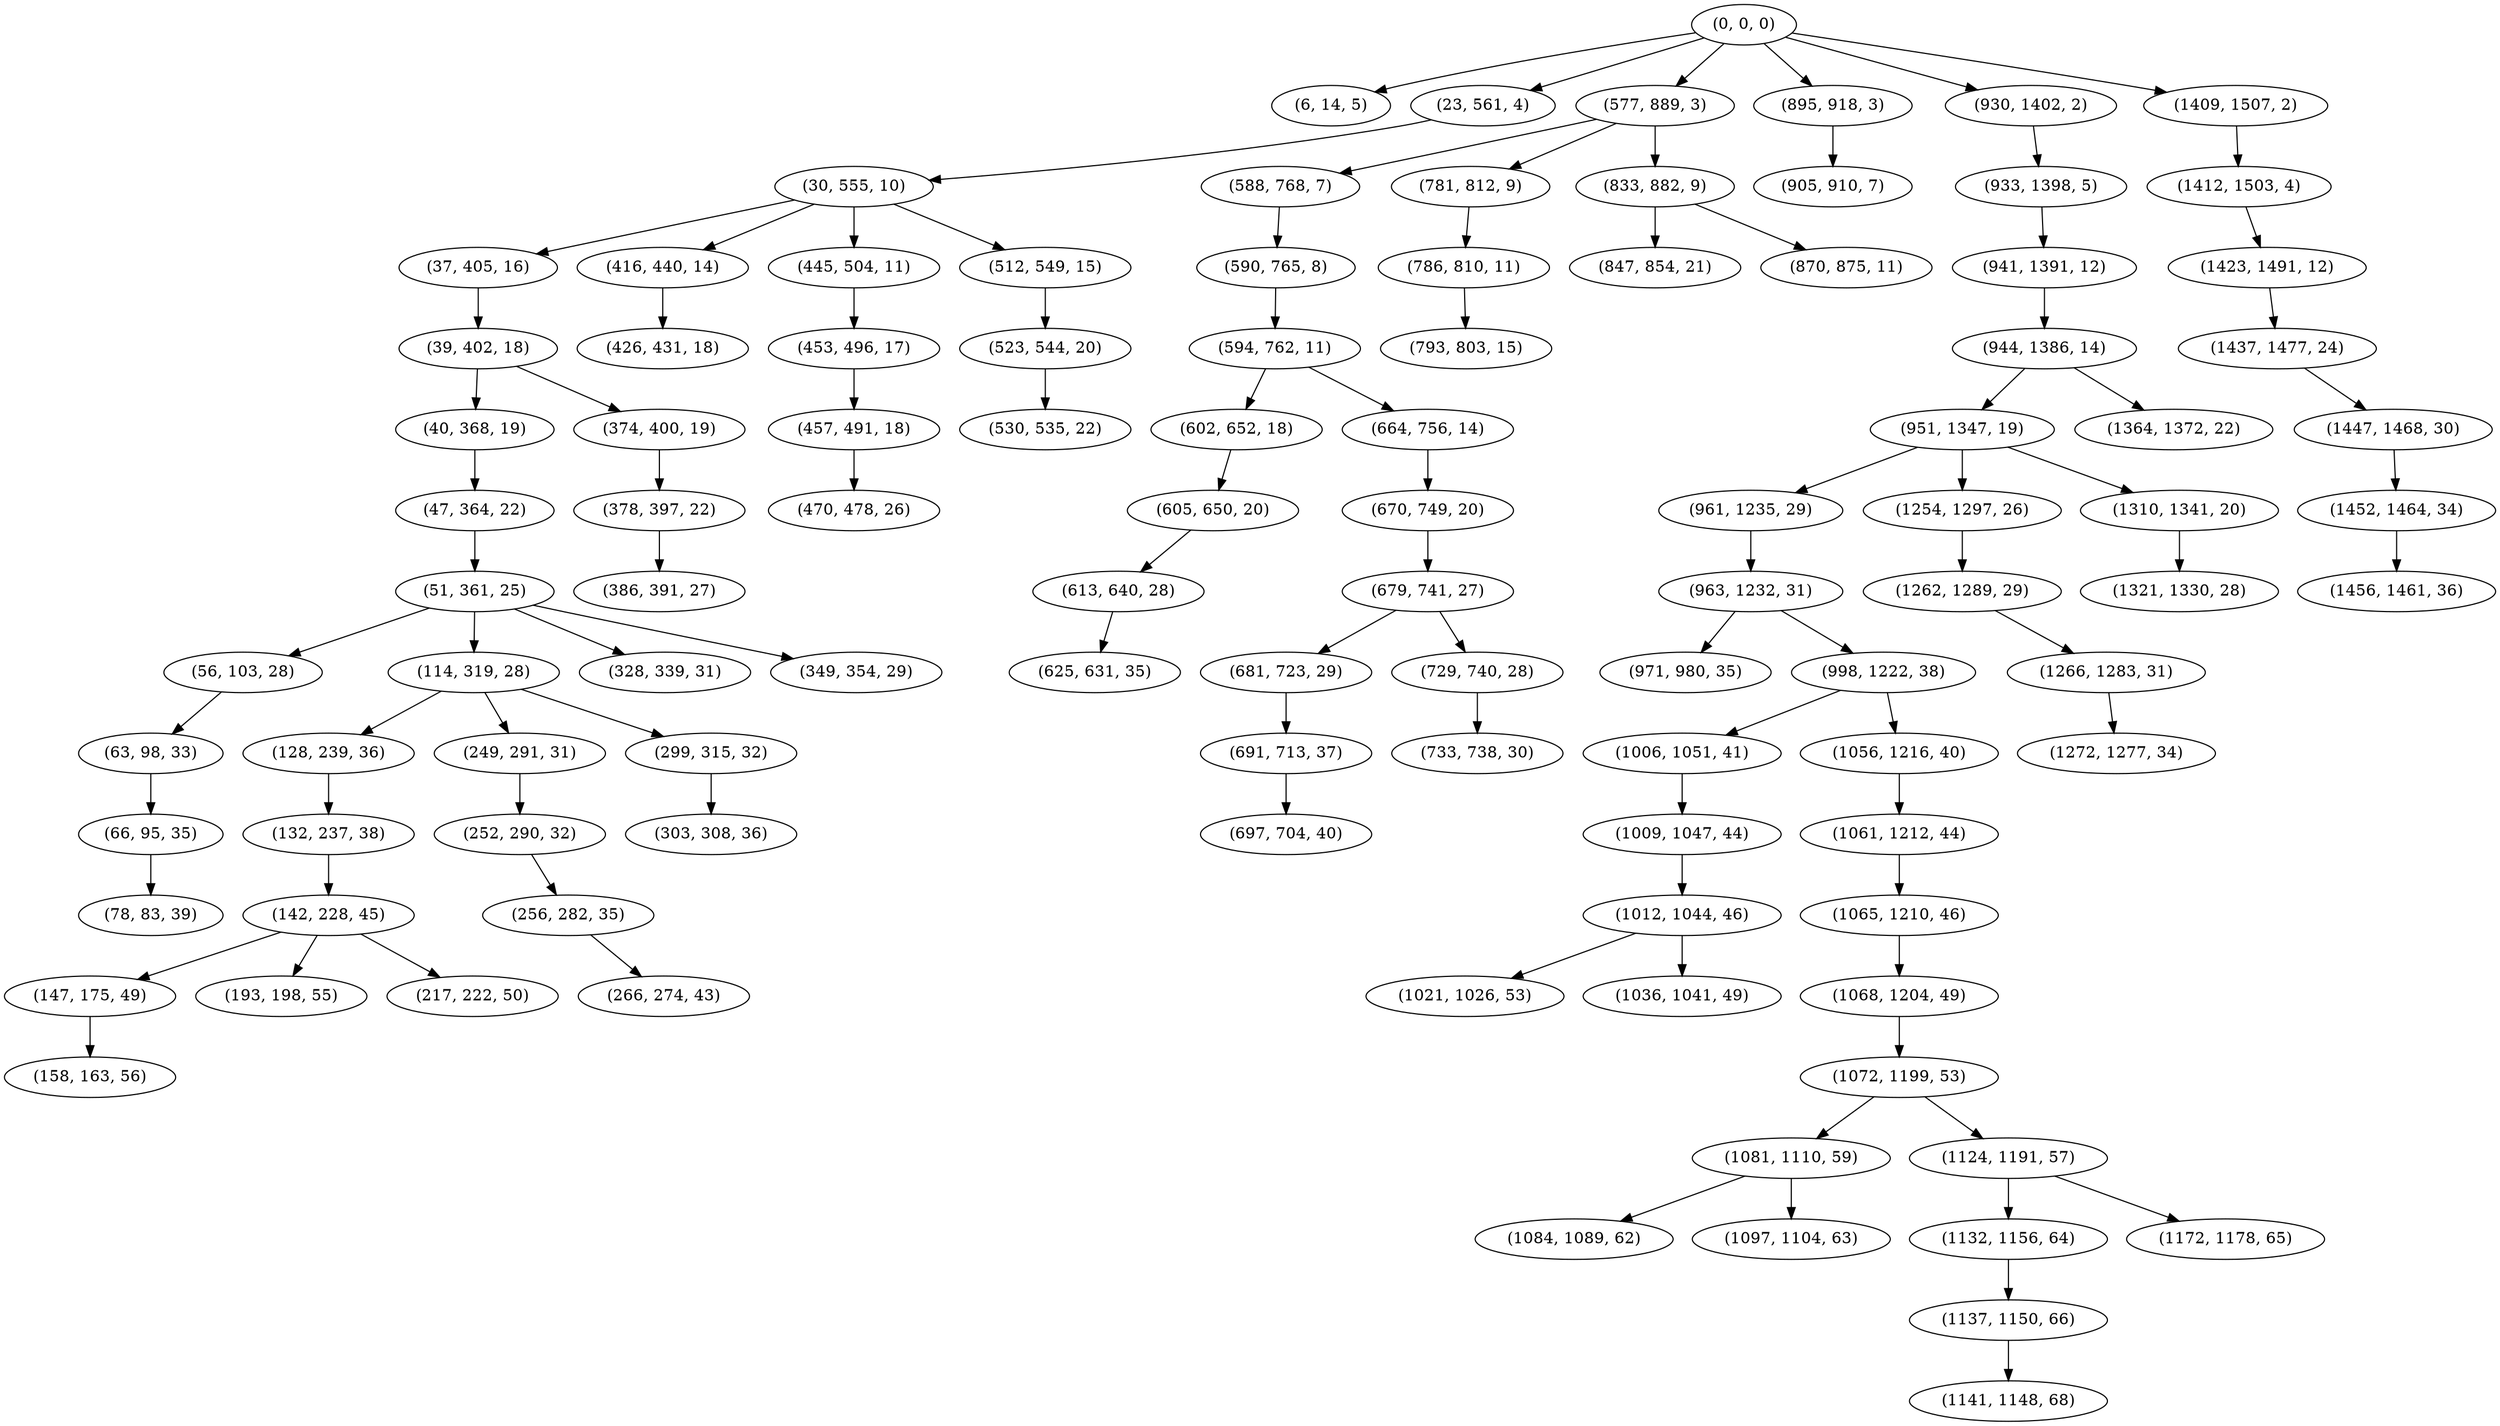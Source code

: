 digraph tree {
    "(0, 0, 0)";
    "(6, 14, 5)";
    "(23, 561, 4)";
    "(30, 555, 10)";
    "(37, 405, 16)";
    "(39, 402, 18)";
    "(40, 368, 19)";
    "(47, 364, 22)";
    "(51, 361, 25)";
    "(56, 103, 28)";
    "(63, 98, 33)";
    "(66, 95, 35)";
    "(78, 83, 39)";
    "(114, 319, 28)";
    "(128, 239, 36)";
    "(132, 237, 38)";
    "(142, 228, 45)";
    "(147, 175, 49)";
    "(158, 163, 56)";
    "(193, 198, 55)";
    "(217, 222, 50)";
    "(249, 291, 31)";
    "(252, 290, 32)";
    "(256, 282, 35)";
    "(266, 274, 43)";
    "(299, 315, 32)";
    "(303, 308, 36)";
    "(328, 339, 31)";
    "(349, 354, 29)";
    "(374, 400, 19)";
    "(378, 397, 22)";
    "(386, 391, 27)";
    "(416, 440, 14)";
    "(426, 431, 18)";
    "(445, 504, 11)";
    "(453, 496, 17)";
    "(457, 491, 18)";
    "(470, 478, 26)";
    "(512, 549, 15)";
    "(523, 544, 20)";
    "(530, 535, 22)";
    "(577, 889, 3)";
    "(588, 768, 7)";
    "(590, 765, 8)";
    "(594, 762, 11)";
    "(602, 652, 18)";
    "(605, 650, 20)";
    "(613, 640, 28)";
    "(625, 631, 35)";
    "(664, 756, 14)";
    "(670, 749, 20)";
    "(679, 741, 27)";
    "(681, 723, 29)";
    "(691, 713, 37)";
    "(697, 704, 40)";
    "(729, 740, 28)";
    "(733, 738, 30)";
    "(781, 812, 9)";
    "(786, 810, 11)";
    "(793, 803, 15)";
    "(833, 882, 9)";
    "(847, 854, 21)";
    "(870, 875, 11)";
    "(895, 918, 3)";
    "(905, 910, 7)";
    "(930, 1402, 2)";
    "(933, 1398, 5)";
    "(941, 1391, 12)";
    "(944, 1386, 14)";
    "(951, 1347, 19)";
    "(961, 1235, 29)";
    "(963, 1232, 31)";
    "(971, 980, 35)";
    "(998, 1222, 38)";
    "(1006, 1051, 41)";
    "(1009, 1047, 44)";
    "(1012, 1044, 46)";
    "(1021, 1026, 53)";
    "(1036, 1041, 49)";
    "(1056, 1216, 40)";
    "(1061, 1212, 44)";
    "(1065, 1210, 46)";
    "(1068, 1204, 49)";
    "(1072, 1199, 53)";
    "(1081, 1110, 59)";
    "(1084, 1089, 62)";
    "(1097, 1104, 63)";
    "(1124, 1191, 57)";
    "(1132, 1156, 64)";
    "(1137, 1150, 66)";
    "(1141, 1148, 68)";
    "(1172, 1178, 65)";
    "(1254, 1297, 26)";
    "(1262, 1289, 29)";
    "(1266, 1283, 31)";
    "(1272, 1277, 34)";
    "(1310, 1341, 20)";
    "(1321, 1330, 28)";
    "(1364, 1372, 22)";
    "(1409, 1507, 2)";
    "(1412, 1503, 4)";
    "(1423, 1491, 12)";
    "(1437, 1477, 24)";
    "(1447, 1468, 30)";
    "(1452, 1464, 34)";
    "(1456, 1461, 36)";
    "(0, 0, 0)" -> "(6, 14, 5)";
    "(0, 0, 0)" -> "(23, 561, 4)";
    "(0, 0, 0)" -> "(577, 889, 3)";
    "(0, 0, 0)" -> "(895, 918, 3)";
    "(0, 0, 0)" -> "(930, 1402, 2)";
    "(0, 0, 0)" -> "(1409, 1507, 2)";
    "(23, 561, 4)" -> "(30, 555, 10)";
    "(30, 555, 10)" -> "(37, 405, 16)";
    "(30, 555, 10)" -> "(416, 440, 14)";
    "(30, 555, 10)" -> "(445, 504, 11)";
    "(30, 555, 10)" -> "(512, 549, 15)";
    "(37, 405, 16)" -> "(39, 402, 18)";
    "(39, 402, 18)" -> "(40, 368, 19)";
    "(39, 402, 18)" -> "(374, 400, 19)";
    "(40, 368, 19)" -> "(47, 364, 22)";
    "(47, 364, 22)" -> "(51, 361, 25)";
    "(51, 361, 25)" -> "(56, 103, 28)";
    "(51, 361, 25)" -> "(114, 319, 28)";
    "(51, 361, 25)" -> "(328, 339, 31)";
    "(51, 361, 25)" -> "(349, 354, 29)";
    "(56, 103, 28)" -> "(63, 98, 33)";
    "(63, 98, 33)" -> "(66, 95, 35)";
    "(66, 95, 35)" -> "(78, 83, 39)";
    "(114, 319, 28)" -> "(128, 239, 36)";
    "(114, 319, 28)" -> "(249, 291, 31)";
    "(114, 319, 28)" -> "(299, 315, 32)";
    "(128, 239, 36)" -> "(132, 237, 38)";
    "(132, 237, 38)" -> "(142, 228, 45)";
    "(142, 228, 45)" -> "(147, 175, 49)";
    "(142, 228, 45)" -> "(193, 198, 55)";
    "(142, 228, 45)" -> "(217, 222, 50)";
    "(147, 175, 49)" -> "(158, 163, 56)";
    "(249, 291, 31)" -> "(252, 290, 32)";
    "(252, 290, 32)" -> "(256, 282, 35)";
    "(256, 282, 35)" -> "(266, 274, 43)";
    "(299, 315, 32)" -> "(303, 308, 36)";
    "(374, 400, 19)" -> "(378, 397, 22)";
    "(378, 397, 22)" -> "(386, 391, 27)";
    "(416, 440, 14)" -> "(426, 431, 18)";
    "(445, 504, 11)" -> "(453, 496, 17)";
    "(453, 496, 17)" -> "(457, 491, 18)";
    "(457, 491, 18)" -> "(470, 478, 26)";
    "(512, 549, 15)" -> "(523, 544, 20)";
    "(523, 544, 20)" -> "(530, 535, 22)";
    "(577, 889, 3)" -> "(588, 768, 7)";
    "(577, 889, 3)" -> "(781, 812, 9)";
    "(577, 889, 3)" -> "(833, 882, 9)";
    "(588, 768, 7)" -> "(590, 765, 8)";
    "(590, 765, 8)" -> "(594, 762, 11)";
    "(594, 762, 11)" -> "(602, 652, 18)";
    "(594, 762, 11)" -> "(664, 756, 14)";
    "(602, 652, 18)" -> "(605, 650, 20)";
    "(605, 650, 20)" -> "(613, 640, 28)";
    "(613, 640, 28)" -> "(625, 631, 35)";
    "(664, 756, 14)" -> "(670, 749, 20)";
    "(670, 749, 20)" -> "(679, 741, 27)";
    "(679, 741, 27)" -> "(681, 723, 29)";
    "(679, 741, 27)" -> "(729, 740, 28)";
    "(681, 723, 29)" -> "(691, 713, 37)";
    "(691, 713, 37)" -> "(697, 704, 40)";
    "(729, 740, 28)" -> "(733, 738, 30)";
    "(781, 812, 9)" -> "(786, 810, 11)";
    "(786, 810, 11)" -> "(793, 803, 15)";
    "(833, 882, 9)" -> "(847, 854, 21)";
    "(833, 882, 9)" -> "(870, 875, 11)";
    "(895, 918, 3)" -> "(905, 910, 7)";
    "(930, 1402, 2)" -> "(933, 1398, 5)";
    "(933, 1398, 5)" -> "(941, 1391, 12)";
    "(941, 1391, 12)" -> "(944, 1386, 14)";
    "(944, 1386, 14)" -> "(951, 1347, 19)";
    "(944, 1386, 14)" -> "(1364, 1372, 22)";
    "(951, 1347, 19)" -> "(961, 1235, 29)";
    "(951, 1347, 19)" -> "(1254, 1297, 26)";
    "(951, 1347, 19)" -> "(1310, 1341, 20)";
    "(961, 1235, 29)" -> "(963, 1232, 31)";
    "(963, 1232, 31)" -> "(971, 980, 35)";
    "(963, 1232, 31)" -> "(998, 1222, 38)";
    "(998, 1222, 38)" -> "(1006, 1051, 41)";
    "(998, 1222, 38)" -> "(1056, 1216, 40)";
    "(1006, 1051, 41)" -> "(1009, 1047, 44)";
    "(1009, 1047, 44)" -> "(1012, 1044, 46)";
    "(1012, 1044, 46)" -> "(1021, 1026, 53)";
    "(1012, 1044, 46)" -> "(1036, 1041, 49)";
    "(1056, 1216, 40)" -> "(1061, 1212, 44)";
    "(1061, 1212, 44)" -> "(1065, 1210, 46)";
    "(1065, 1210, 46)" -> "(1068, 1204, 49)";
    "(1068, 1204, 49)" -> "(1072, 1199, 53)";
    "(1072, 1199, 53)" -> "(1081, 1110, 59)";
    "(1072, 1199, 53)" -> "(1124, 1191, 57)";
    "(1081, 1110, 59)" -> "(1084, 1089, 62)";
    "(1081, 1110, 59)" -> "(1097, 1104, 63)";
    "(1124, 1191, 57)" -> "(1132, 1156, 64)";
    "(1124, 1191, 57)" -> "(1172, 1178, 65)";
    "(1132, 1156, 64)" -> "(1137, 1150, 66)";
    "(1137, 1150, 66)" -> "(1141, 1148, 68)";
    "(1254, 1297, 26)" -> "(1262, 1289, 29)";
    "(1262, 1289, 29)" -> "(1266, 1283, 31)";
    "(1266, 1283, 31)" -> "(1272, 1277, 34)";
    "(1310, 1341, 20)" -> "(1321, 1330, 28)";
    "(1409, 1507, 2)" -> "(1412, 1503, 4)";
    "(1412, 1503, 4)" -> "(1423, 1491, 12)";
    "(1423, 1491, 12)" -> "(1437, 1477, 24)";
    "(1437, 1477, 24)" -> "(1447, 1468, 30)";
    "(1447, 1468, 30)" -> "(1452, 1464, 34)";
    "(1452, 1464, 34)" -> "(1456, 1461, 36)";
}

